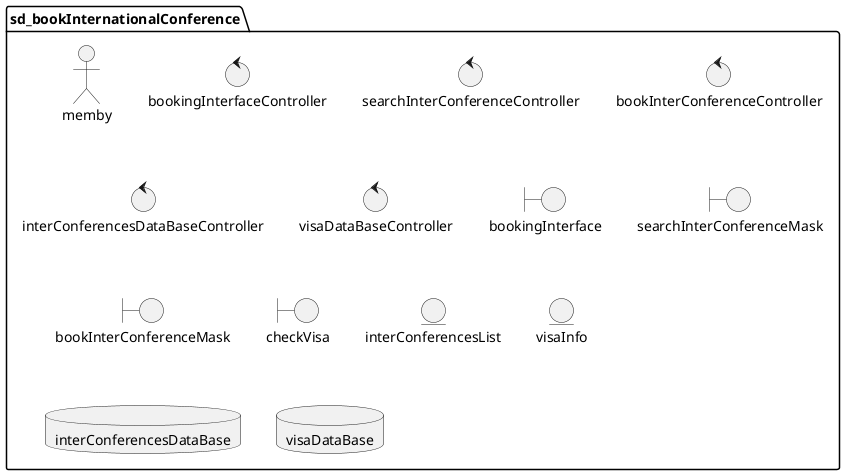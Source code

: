 @startuml

package sd_bookInternationalConference {
    actor memby as m

    control bookingInterfaceController as bIC
    control searchInterConferenceController as sICC
    control bookInterConferenceController as bICC

    control interConferencesDataBaseController as iCDBC
    control visaDataBaseController as vDBC

    boundary bookingInterface as bI
    boundary searchInterConferenceMask as sICM
    boundary bookInterConferenceMask as bICM
    boundary checkVisa as cV

    entity interConferencesList as iCL
    entity visaInfo as vI

    database interConferencesDataBase as iCDB
    database visaDataBase as vDD

}

@enduml
